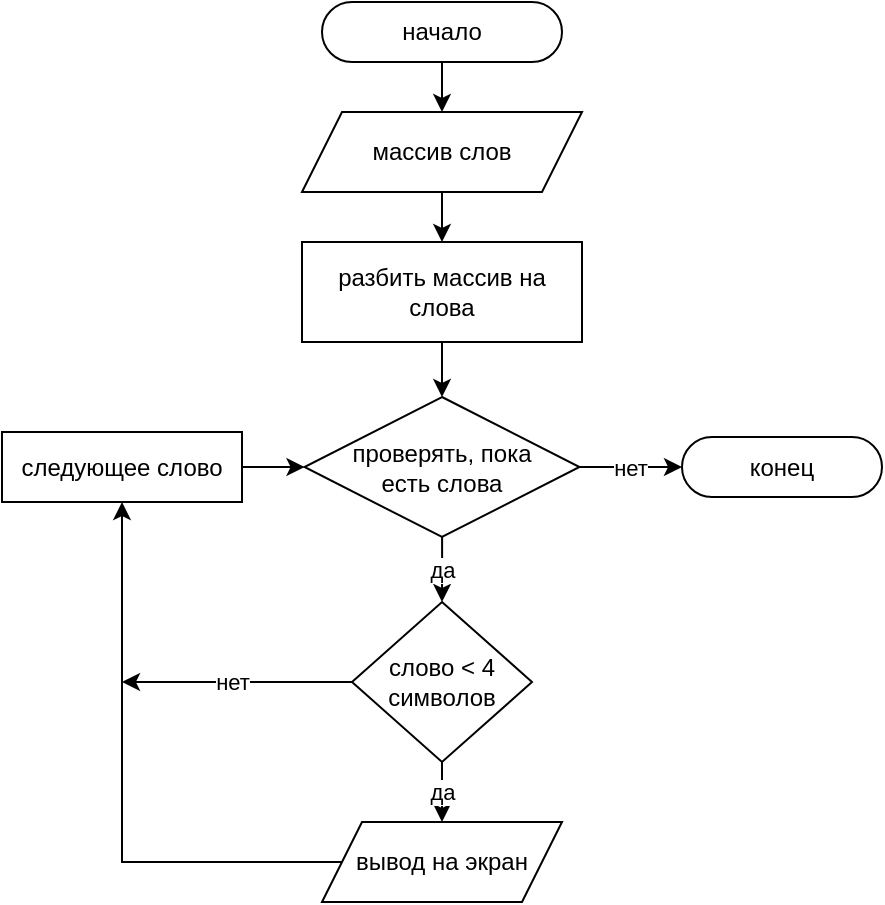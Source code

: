 <mxfile version="20.5.1" type="device"><diagram id="cjnioJb11ou2MgWXUaW9" name="Page-1"><mxGraphModel dx="820" dy="477" grid="1" gridSize="10" guides="1" tooltips="1" connect="1" arrows="1" fold="1" page="1" pageScale="1" pageWidth="827" pageHeight="1169" math="0" shadow="0"><root><mxCell id="0"/><mxCell id="1" parent="0"/><mxCell id="war8L6mEjJpr1Kvqzykn-2" value="начало" style="rounded=1;whiteSpace=wrap;html=1;arcSize=50;" vertex="1" parent="1"><mxGeometry x="260" y="50" width="120" height="30" as="geometry"/></mxCell><mxCell id="war8L6mEjJpr1Kvqzykn-3" style="edgeStyle=orthogonalEdgeStyle;rounded=0;orthogonalLoop=1;jettySize=auto;html=1;exitX=0.5;exitY=1;exitDx=0;exitDy=0;" edge="1" parent="1" source="war8L6mEjJpr1Kvqzykn-2" target="war8L6mEjJpr1Kvqzykn-2"><mxGeometry relative="1" as="geometry"/></mxCell><mxCell id="war8L6mEjJpr1Kvqzykn-4" value="массив слов" style="shape=parallelogram;perimeter=parallelogramPerimeter;whiteSpace=wrap;html=1;fixedSize=1;" vertex="1" parent="1"><mxGeometry x="250" y="105" width="140" height="40" as="geometry"/></mxCell><mxCell id="war8L6mEjJpr1Kvqzykn-5" value="разбить массив на слова" style="rounded=0;whiteSpace=wrap;html=1;" vertex="1" parent="1"><mxGeometry x="250" y="170" width="140" height="50" as="geometry"/></mxCell><mxCell id="war8L6mEjJpr1Kvqzykn-19" value="да" style="edgeStyle=orthogonalEdgeStyle;rounded=0;orthogonalLoop=1;jettySize=auto;html=1;" edge="1" parent="1" source="war8L6mEjJpr1Kvqzykn-6" target="war8L6mEjJpr1Kvqzykn-7"><mxGeometry relative="1" as="geometry"/></mxCell><mxCell id="war8L6mEjJpr1Kvqzykn-24" value="нет" style="edgeStyle=orthogonalEdgeStyle;rounded=0;orthogonalLoop=1;jettySize=auto;html=1;" edge="1" parent="1" source="war8L6mEjJpr1Kvqzykn-6" target="war8L6mEjJpr1Kvqzykn-23"><mxGeometry relative="1" as="geometry"/></mxCell><mxCell id="war8L6mEjJpr1Kvqzykn-6" value="проверять, пока &lt;br&gt;есть слова" style="rhombus;whiteSpace=wrap;html=1;" vertex="1" parent="1"><mxGeometry x="251.25" y="247.5" width="137.5" height="70" as="geometry"/></mxCell><mxCell id="war8L6mEjJpr1Kvqzykn-25" value="да" style="edgeStyle=orthogonalEdgeStyle;rounded=0;orthogonalLoop=1;jettySize=auto;html=1;" edge="1" parent="1" source="war8L6mEjJpr1Kvqzykn-7" target="war8L6mEjJpr1Kvqzykn-20"><mxGeometry relative="1" as="geometry"/></mxCell><mxCell id="war8L6mEjJpr1Kvqzykn-31" value="нет" style="edgeStyle=orthogonalEdgeStyle;rounded=0;orthogonalLoop=1;jettySize=auto;html=1;" edge="1" parent="1" source="war8L6mEjJpr1Kvqzykn-7"><mxGeometry x="0.048" relative="1" as="geometry"><mxPoint x="160" y="390" as="targetPoint"/><mxPoint as="offset"/></mxGeometry></mxCell><mxCell id="war8L6mEjJpr1Kvqzykn-7" value="слово &amp;lt; 4 символов" style="rhombus;whiteSpace=wrap;html=1;" vertex="1" parent="1"><mxGeometry x="275" y="350" width="90" height="80" as="geometry"/></mxCell><mxCell id="war8L6mEjJpr1Kvqzykn-15" value="" style="endArrow=classic;html=1;rounded=0;exitX=0.5;exitY=1;exitDx=0;exitDy=0;entryX=0.5;entryY=0;entryDx=0;entryDy=0;" edge="1" parent="1" source="war8L6mEjJpr1Kvqzykn-2" target="war8L6mEjJpr1Kvqzykn-4"><mxGeometry width="50" height="50" relative="1" as="geometry"><mxPoint x="390" y="270" as="sourcePoint"/><mxPoint x="440" y="220" as="targetPoint"/></mxGeometry></mxCell><mxCell id="war8L6mEjJpr1Kvqzykn-16" value="" style="endArrow=classic;html=1;rounded=0;exitX=0.5;exitY=1;exitDx=0;exitDy=0;entryX=0.5;entryY=0;entryDx=0;entryDy=0;" edge="1" parent="1" source="war8L6mEjJpr1Kvqzykn-4" target="war8L6mEjJpr1Kvqzykn-5"><mxGeometry width="50" height="50" relative="1" as="geometry"><mxPoint x="390" y="270" as="sourcePoint"/><mxPoint x="440" y="220" as="targetPoint"/></mxGeometry></mxCell><mxCell id="war8L6mEjJpr1Kvqzykn-17" value="" style="endArrow=classic;html=1;rounded=0;exitX=0.5;exitY=1;exitDx=0;exitDy=0;entryX=0.5;entryY=0;entryDx=0;entryDy=0;" edge="1" parent="1" source="war8L6mEjJpr1Kvqzykn-5" target="war8L6mEjJpr1Kvqzykn-6"><mxGeometry width="50" height="50" relative="1" as="geometry"><mxPoint x="390" y="270" as="sourcePoint"/><mxPoint x="440" y="220" as="targetPoint"/></mxGeometry></mxCell><mxCell id="war8L6mEjJpr1Kvqzykn-28" style="edgeStyle=orthogonalEdgeStyle;rounded=0;orthogonalLoop=1;jettySize=auto;html=1;exitX=0;exitY=0.5;exitDx=0;exitDy=0;entryX=0.5;entryY=1;entryDx=0;entryDy=0;" edge="1" parent="1" source="war8L6mEjJpr1Kvqzykn-20" target="war8L6mEjJpr1Kvqzykn-26"><mxGeometry relative="1" as="geometry"><Array as="points"><mxPoint x="160" y="480"/><mxPoint x="160" y="300"/></Array></mxGeometry></mxCell><mxCell id="war8L6mEjJpr1Kvqzykn-20" value="вывод на экран" style="shape=parallelogram;perimeter=parallelogramPerimeter;whiteSpace=wrap;html=1;fixedSize=1;" vertex="1" parent="1"><mxGeometry x="260" y="460" width="120" height="40" as="geometry"/></mxCell><mxCell id="war8L6mEjJpr1Kvqzykn-23" value="конец" style="rounded=1;whiteSpace=wrap;html=1;arcSize=50;" vertex="1" parent="1"><mxGeometry x="440" y="267.5" width="100" height="30" as="geometry"/></mxCell><mxCell id="war8L6mEjJpr1Kvqzykn-30" value="" style="edgeStyle=orthogonalEdgeStyle;rounded=0;orthogonalLoop=1;jettySize=auto;html=1;" edge="1" parent="1" source="war8L6mEjJpr1Kvqzykn-26" target="war8L6mEjJpr1Kvqzykn-6"><mxGeometry relative="1" as="geometry"/></mxCell><mxCell id="war8L6mEjJpr1Kvqzykn-26" value="следующее слово" style="rounded=0;whiteSpace=wrap;html=1;" vertex="1" parent="1"><mxGeometry x="100" y="265" width="120" height="35" as="geometry"/></mxCell></root></mxGraphModel></diagram></mxfile>